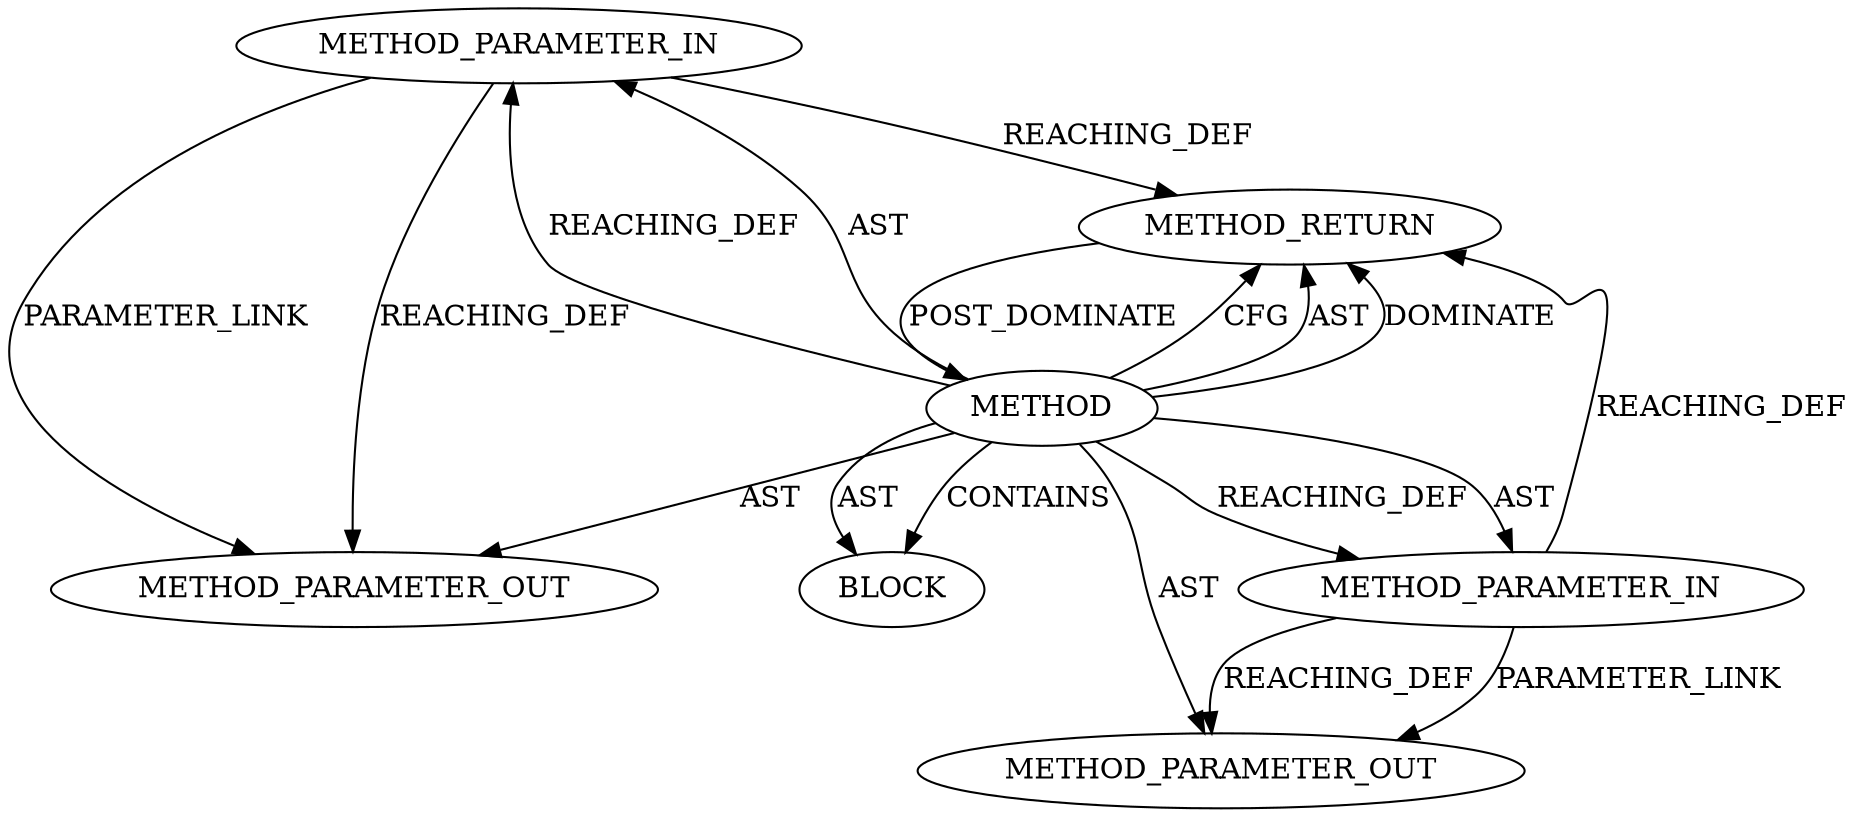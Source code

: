digraph {
  2362 [label=METHOD_PARAMETER_IN ORDER=2 CODE="p2" IS_VARIADIC=false TYPE_FULL_NAME="ANY" EVALUATION_STRATEGY="BY_VALUE" INDEX=2 NAME="p2"]
  2363 [label=BLOCK ORDER=1 ARGUMENT_INDEX=1 CODE="<empty>" TYPE_FULL_NAME="ANY"]
  2360 [label=METHOD AST_PARENT_TYPE="NAMESPACE_BLOCK" AST_PARENT_FULL_NAME="<global>" ORDER=0 CODE="<empty>" FULL_NAME="<operator>.notEquals" IS_EXTERNAL=true FILENAME="<empty>" SIGNATURE="" NAME="<operator>.notEquals"]
  2866 [label=METHOD_PARAMETER_OUT ORDER=2 CODE="p2" IS_VARIADIC=false TYPE_FULL_NAME="ANY" EVALUATION_STRATEGY="BY_VALUE" INDEX=2 NAME="p2"]
  2865 [label=METHOD_PARAMETER_OUT ORDER=1 CODE="p1" IS_VARIADIC=false TYPE_FULL_NAME="ANY" EVALUATION_STRATEGY="BY_VALUE" INDEX=1 NAME="p1"]
  2364 [label=METHOD_RETURN ORDER=2 CODE="RET" TYPE_FULL_NAME="ANY" EVALUATION_STRATEGY="BY_VALUE"]
  2361 [label=METHOD_PARAMETER_IN ORDER=1 CODE="p1" IS_VARIADIC=false TYPE_FULL_NAME="ANY" EVALUATION_STRATEGY="BY_VALUE" INDEX=1 NAME="p1"]
  2360 -> 2364 [label=CFG ]
  2360 -> 2362 [label=REACHING_DEF VARIABLE=""]
  2364 -> 2360 [label=POST_DOMINATE ]
  2360 -> 2364 [label=AST ]
  2360 -> 2363 [label=AST ]
  2360 -> 2363 [label=CONTAINS ]
  2362 -> 2364 [label=REACHING_DEF VARIABLE="p2"]
  2361 -> 2865 [label=REACHING_DEF VARIABLE="p1"]
  2360 -> 2362 [label=AST ]
  2360 -> 2866 [label=AST ]
  2360 -> 2364 [label=DOMINATE ]
  2362 -> 2866 [label=PARAMETER_LINK ]
  2360 -> 2361 [label=REACHING_DEF VARIABLE=""]
  2361 -> 2364 [label=REACHING_DEF VARIABLE="p1"]
  2361 -> 2865 [label=PARAMETER_LINK ]
  2360 -> 2865 [label=AST ]
  2362 -> 2866 [label=REACHING_DEF VARIABLE="p2"]
  2360 -> 2361 [label=AST ]
}
